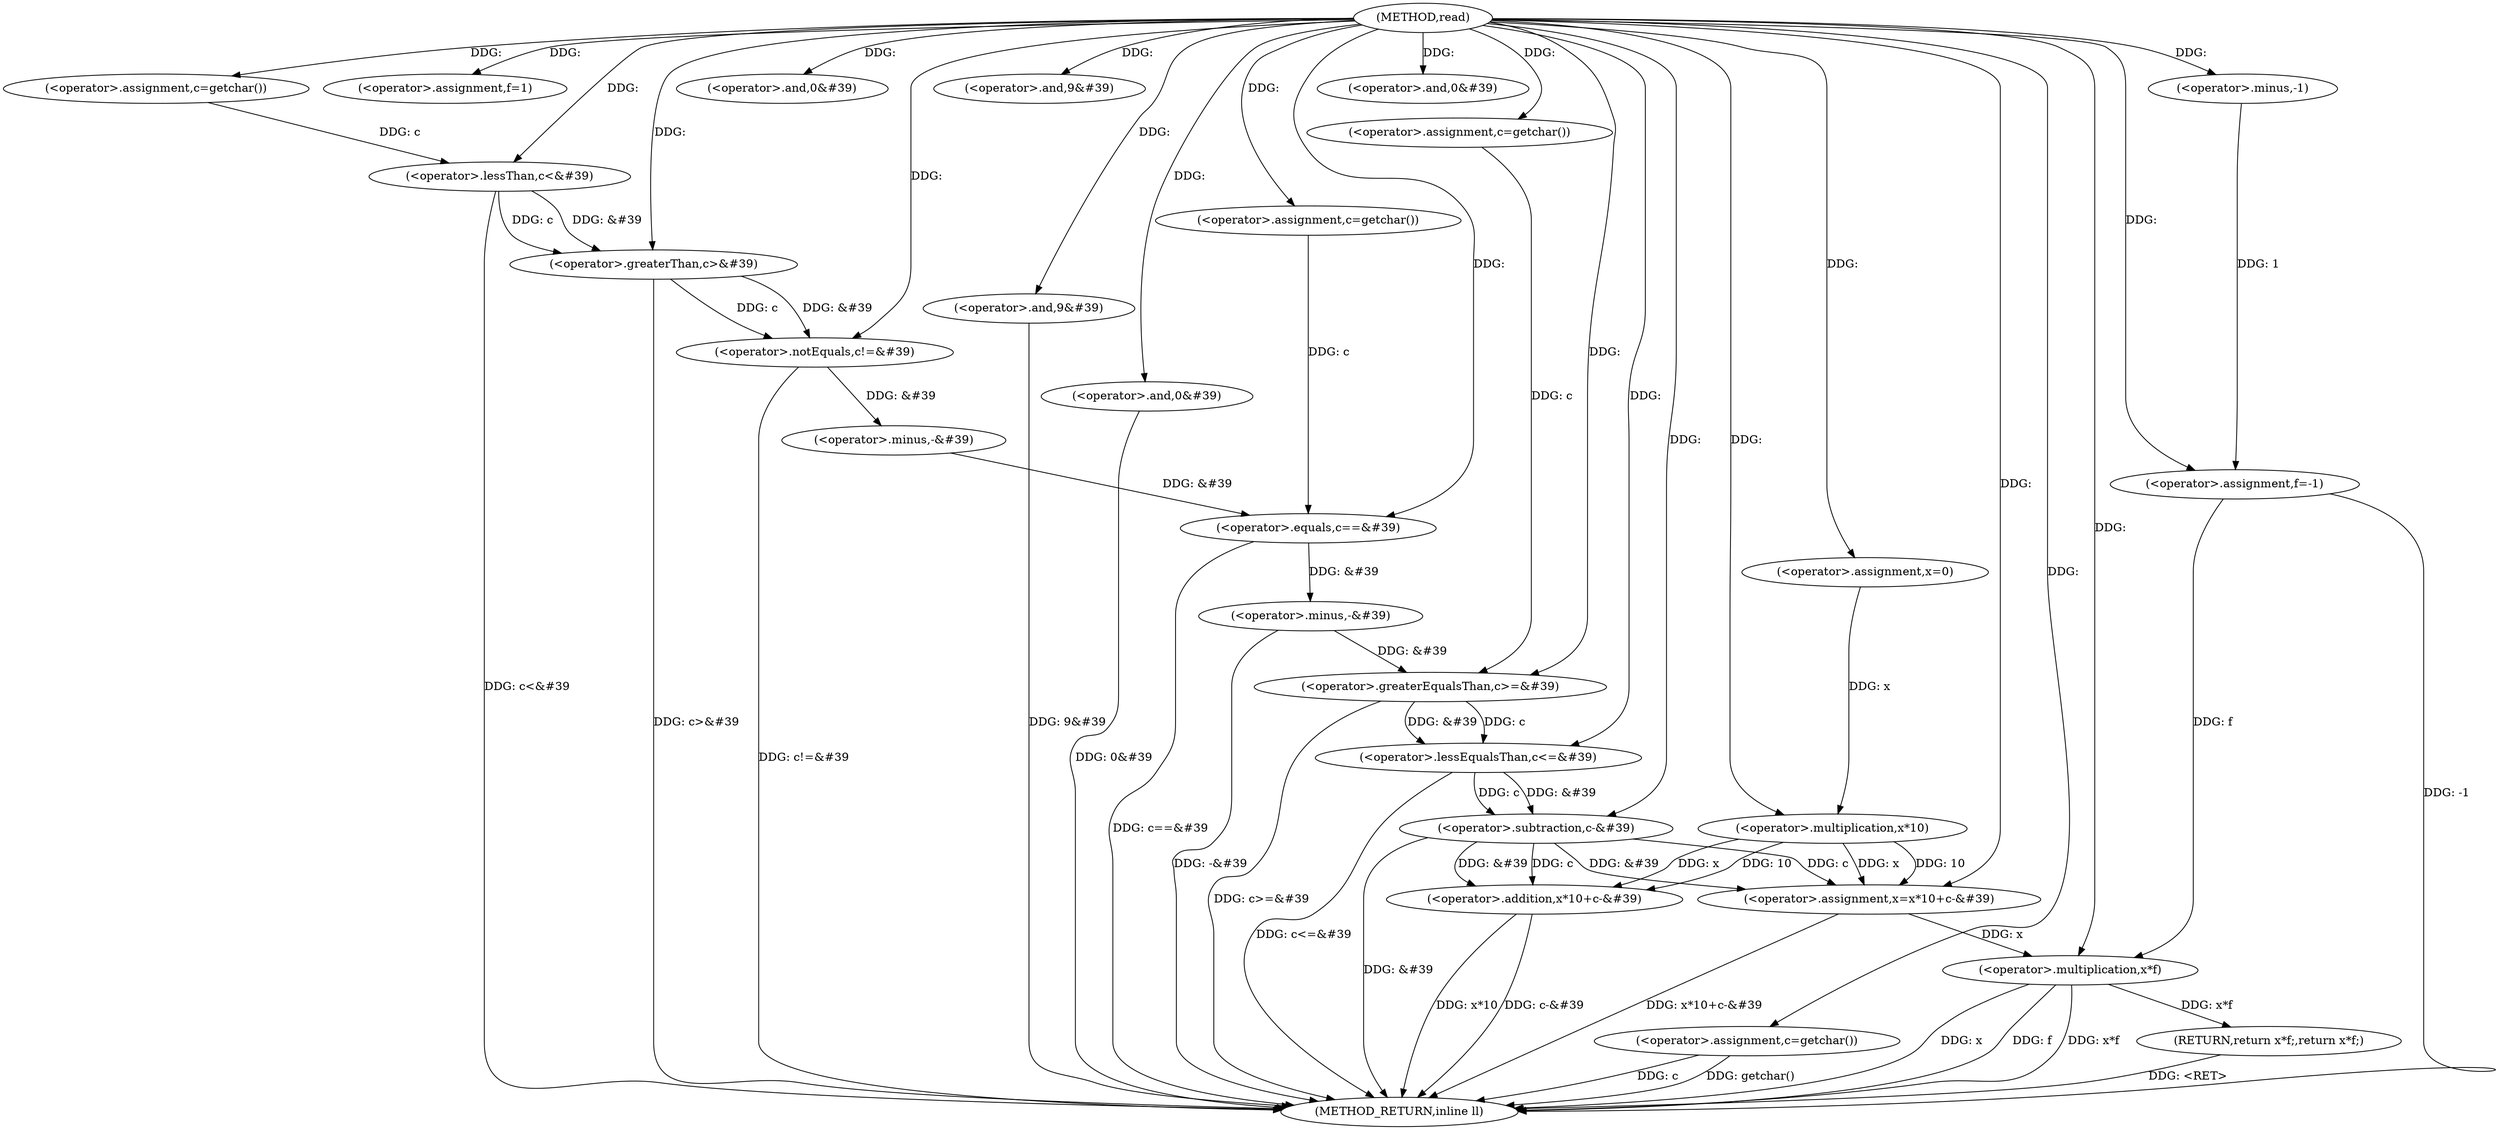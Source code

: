 digraph "read" {  
"1000106" [label = "(METHOD,read)" ]
"1000193" [label = "(METHOD_RETURN,inline ll)" ]
"1000109" [label = "(<operator>.assignment,x=0)" ]
"1000113" [label = "(<operator>.assignment,f=1)" ]
"1000117" [label = "(<operator>.assignment,c=getchar())" ]
"1000120" [label = "(<operator>.lessThan,c<&#39)" ]
"1000124" [label = "(<operator>.and,0&#39)" ]
"1000127" [label = "(<operator>.greaterThan,c>&#39)" ]
"1000131" [label = "(<operator>.and,9&#39)" ]
"1000134" [label = "(<operator>.notEquals,c!=&#39)" ]
"1000138" [label = "(<operator>.minus,-&#39)" ]
"1000141" [label = "(<operator>.assignment,c=getchar())" ]
"1000144" [label = "(<operator>.equals,c==&#39)" ]
"1000148" [label = "(<operator>.minus,-&#39)" ]
"1000159" [label = "(<operator>.greaterEqualsThan,c>=&#39)" ]
"1000163" [label = "(<operator>.and,0&#39)" ]
"1000166" [label = "(<operator>.lessEqualsThan,c<=&#39)" ]
"1000170" [label = "(<operator>.and,9&#39)" ]
"1000173" [label = "(<operator>.assignment,x=x*10+c-&#39)" ]
"1000183" [label = "(<operator>.and,0&#39)" ]
"1000186" [label = "(<operator>.assignment,c=getchar())" ]
"1000189" [label = "(RETURN,return x*f;,return x*f;)" ]
"1000152" [label = "(<operator>.assignment,f=-1)" ]
"1000156" [label = "(<operator>.assignment,c=getchar())" ]
"1000190" [label = "(<operator>.multiplication,x*f)" ]
"1000175" [label = "(<operator>.addition,x*10+c-&#39)" ]
"1000154" [label = "(<operator>.minus,-1)" ]
"1000176" [label = "(<operator>.multiplication,x*10)" ]
"1000179" [label = "(<operator>.subtraction,c-&#39)" ]
  "1000189" -> "1000193"  [ label = "DDG: <RET>"] 
  "1000120" -> "1000193"  [ label = "DDG: c<&#39"] 
  "1000127" -> "1000193"  [ label = "DDG: c>&#39"] 
  "1000134" -> "1000193"  [ label = "DDG: c!=&#39"] 
  "1000144" -> "1000193"  [ label = "DDG: c==&#39"] 
  "1000148" -> "1000193"  [ label = "DDG: -&#39"] 
  "1000152" -> "1000193"  [ label = "DDG: -1"] 
  "1000159" -> "1000193"  [ label = "DDG: c>=&#39"] 
  "1000166" -> "1000193"  [ label = "DDG: c<=&#39"] 
  "1000170" -> "1000193"  [ label = "DDG: 9&#39"] 
  "1000175" -> "1000193"  [ label = "DDG: x*10"] 
  "1000179" -> "1000193"  [ label = "DDG: &#39"] 
  "1000175" -> "1000193"  [ label = "DDG: c-&#39"] 
  "1000173" -> "1000193"  [ label = "DDG: x*10+c-&#39"] 
  "1000183" -> "1000193"  [ label = "DDG: 0&#39"] 
  "1000186" -> "1000193"  [ label = "DDG: c"] 
  "1000186" -> "1000193"  [ label = "DDG: getchar()"] 
  "1000190" -> "1000193"  [ label = "DDG: x"] 
  "1000190" -> "1000193"  [ label = "DDG: f"] 
  "1000190" -> "1000193"  [ label = "DDG: x*f"] 
  "1000106" -> "1000109"  [ label = "DDG: "] 
  "1000106" -> "1000113"  [ label = "DDG: "] 
  "1000106" -> "1000117"  [ label = "DDG: "] 
  "1000106" -> "1000141"  [ label = "DDG: "] 
  "1000179" -> "1000173"  [ label = "DDG: c"] 
  "1000179" -> "1000173"  [ label = "DDG: &#39"] 
  "1000176" -> "1000173"  [ label = "DDG: 10"] 
  "1000176" -> "1000173"  [ label = "DDG: x"] 
  "1000106" -> "1000186"  [ label = "DDG: "] 
  "1000190" -> "1000189"  [ label = "DDG: x*f"] 
  "1000117" -> "1000120"  [ label = "DDG: c"] 
  "1000106" -> "1000120"  [ label = "DDG: "] 
  "1000106" -> "1000124"  [ label = "DDG: "] 
  "1000120" -> "1000127"  [ label = "DDG: c"] 
  "1000106" -> "1000127"  [ label = "DDG: "] 
  "1000120" -> "1000127"  [ label = "DDG: &#39"] 
  "1000106" -> "1000131"  [ label = "DDG: "] 
  "1000127" -> "1000134"  [ label = "DDG: c"] 
  "1000106" -> "1000134"  [ label = "DDG: "] 
  "1000127" -> "1000134"  [ label = "DDG: &#39"] 
  "1000134" -> "1000138"  [ label = "DDG: &#39"] 
  "1000141" -> "1000144"  [ label = "DDG: c"] 
  "1000106" -> "1000144"  [ label = "DDG: "] 
  "1000138" -> "1000144"  [ label = "DDG: &#39"] 
  "1000144" -> "1000148"  [ label = "DDG: &#39"] 
  "1000154" -> "1000152"  [ label = "DDG: 1"] 
  "1000106" -> "1000156"  [ label = "DDG: "] 
  "1000156" -> "1000159"  [ label = "DDG: c"] 
  "1000106" -> "1000159"  [ label = "DDG: "] 
  "1000148" -> "1000159"  [ label = "DDG: &#39"] 
  "1000106" -> "1000163"  [ label = "DDG: "] 
  "1000159" -> "1000166"  [ label = "DDG: c"] 
  "1000106" -> "1000166"  [ label = "DDG: "] 
  "1000159" -> "1000166"  [ label = "DDG: &#39"] 
  "1000106" -> "1000170"  [ label = "DDG: "] 
  "1000106" -> "1000173"  [ label = "DDG: "] 
  "1000106" -> "1000183"  [ label = "DDG: "] 
  "1000106" -> "1000152"  [ label = "DDG: "] 
  "1000176" -> "1000175"  [ label = "DDG: 10"] 
  "1000176" -> "1000175"  [ label = "DDG: x"] 
  "1000179" -> "1000175"  [ label = "DDG: c"] 
  "1000179" -> "1000175"  [ label = "DDG: &#39"] 
  "1000173" -> "1000190"  [ label = "DDG: x"] 
  "1000106" -> "1000190"  [ label = "DDG: "] 
  "1000152" -> "1000190"  [ label = "DDG: f"] 
  "1000106" -> "1000154"  [ label = "DDG: "] 
  "1000109" -> "1000176"  [ label = "DDG: x"] 
  "1000106" -> "1000176"  [ label = "DDG: "] 
  "1000166" -> "1000179"  [ label = "DDG: c"] 
  "1000106" -> "1000179"  [ label = "DDG: "] 
  "1000166" -> "1000179"  [ label = "DDG: &#39"] 
}
